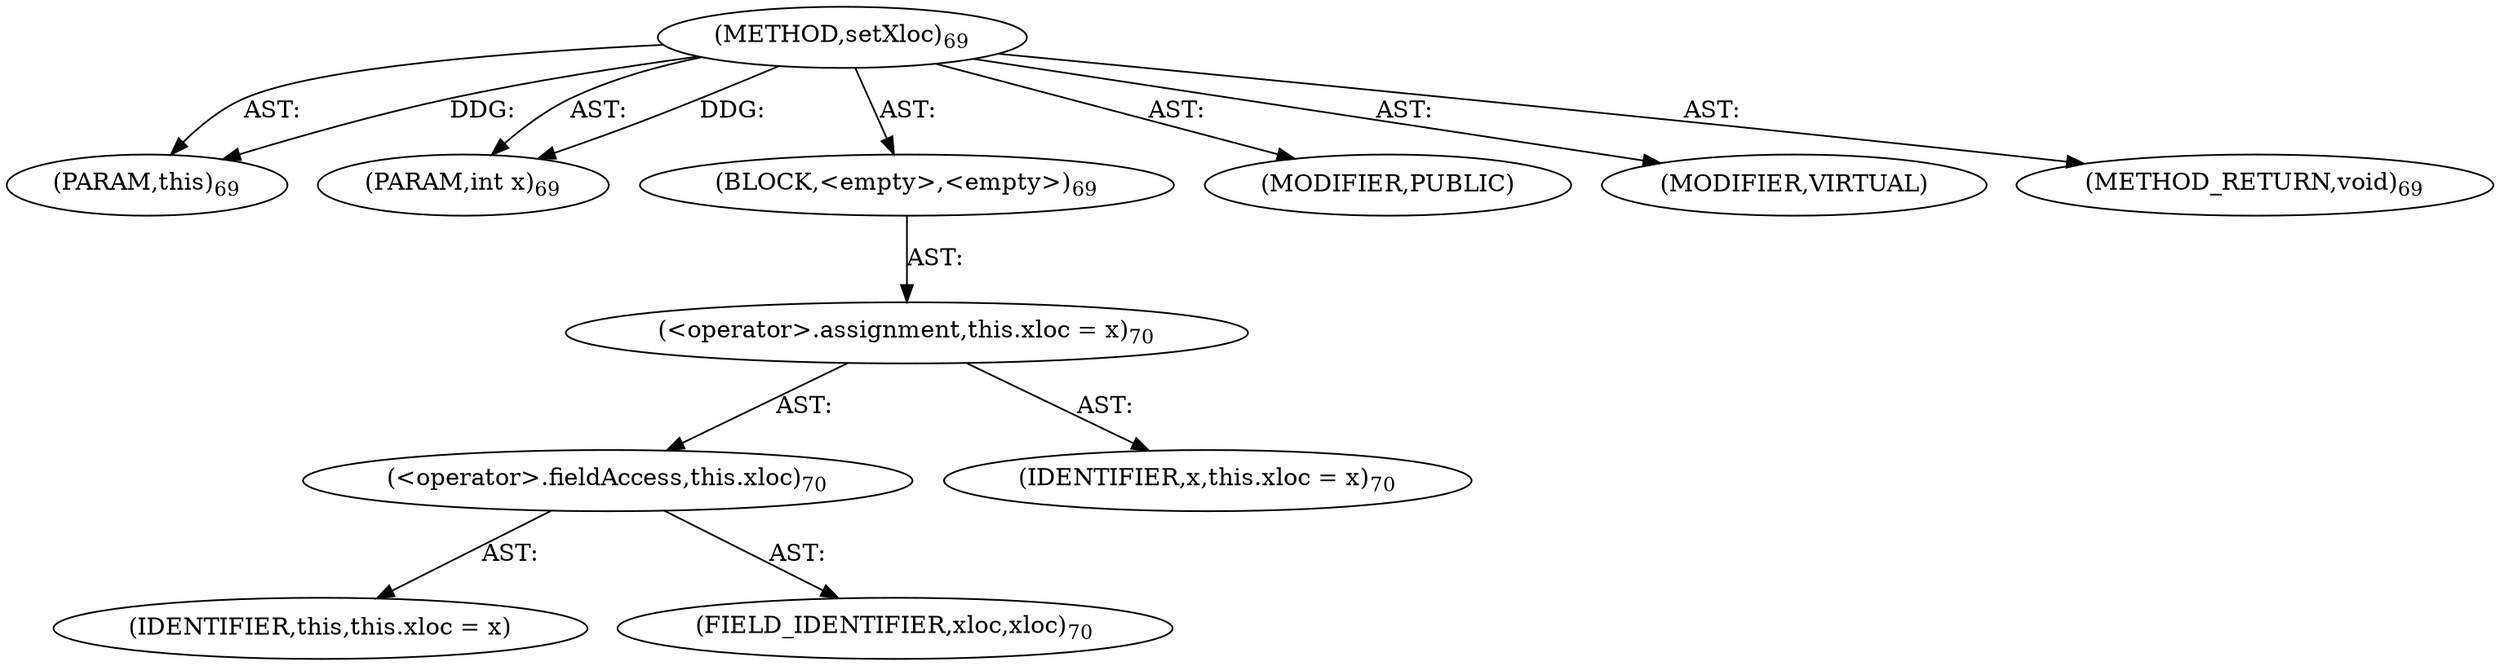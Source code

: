digraph "setXloc" {  
"111669149696" [label = <(METHOD,setXloc)<SUB>69</SUB>> ]
"115964116993" [label = <(PARAM,this)<SUB>69</SUB>> ]
"115964116994" [label = <(PARAM,int x)<SUB>69</SUB>> ]
"25769803776" [label = <(BLOCK,&lt;empty&gt;,&lt;empty&gt;)<SUB>69</SUB>> ]
"30064771072" [label = <(&lt;operator&gt;.assignment,this.xloc = x)<SUB>70</SUB>> ]
"30064771073" [label = <(&lt;operator&gt;.fieldAccess,this.xloc)<SUB>70</SUB>> ]
"68719476738" [label = <(IDENTIFIER,this,this.xloc = x)> ]
"55834574848" [label = <(FIELD_IDENTIFIER,xloc,xloc)<SUB>70</SUB>> ]
"68719476739" [label = <(IDENTIFIER,x,this.xloc = x)<SUB>70</SUB>> ]
"133143986178" [label = <(MODIFIER,PUBLIC)> ]
"133143986179" [label = <(MODIFIER,VIRTUAL)> ]
"128849018880" [label = <(METHOD_RETURN,void)<SUB>69</SUB>> ]
  "111669149696" -> "115964116993"  [ label = "AST: "] 
  "111669149696" -> "115964116994"  [ label = "AST: "] 
  "111669149696" -> "25769803776"  [ label = "AST: "] 
  "111669149696" -> "133143986178"  [ label = "AST: "] 
  "111669149696" -> "133143986179"  [ label = "AST: "] 
  "111669149696" -> "128849018880"  [ label = "AST: "] 
  "25769803776" -> "30064771072"  [ label = "AST: "] 
  "30064771072" -> "30064771073"  [ label = "AST: "] 
  "30064771072" -> "68719476739"  [ label = "AST: "] 
  "30064771073" -> "68719476738"  [ label = "AST: "] 
  "30064771073" -> "55834574848"  [ label = "AST: "] 
  "111669149696" -> "115964116993"  [ label = "DDG: "] 
  "111669149696" -> "115964116994"  [ label = "DDG: "] 
}
